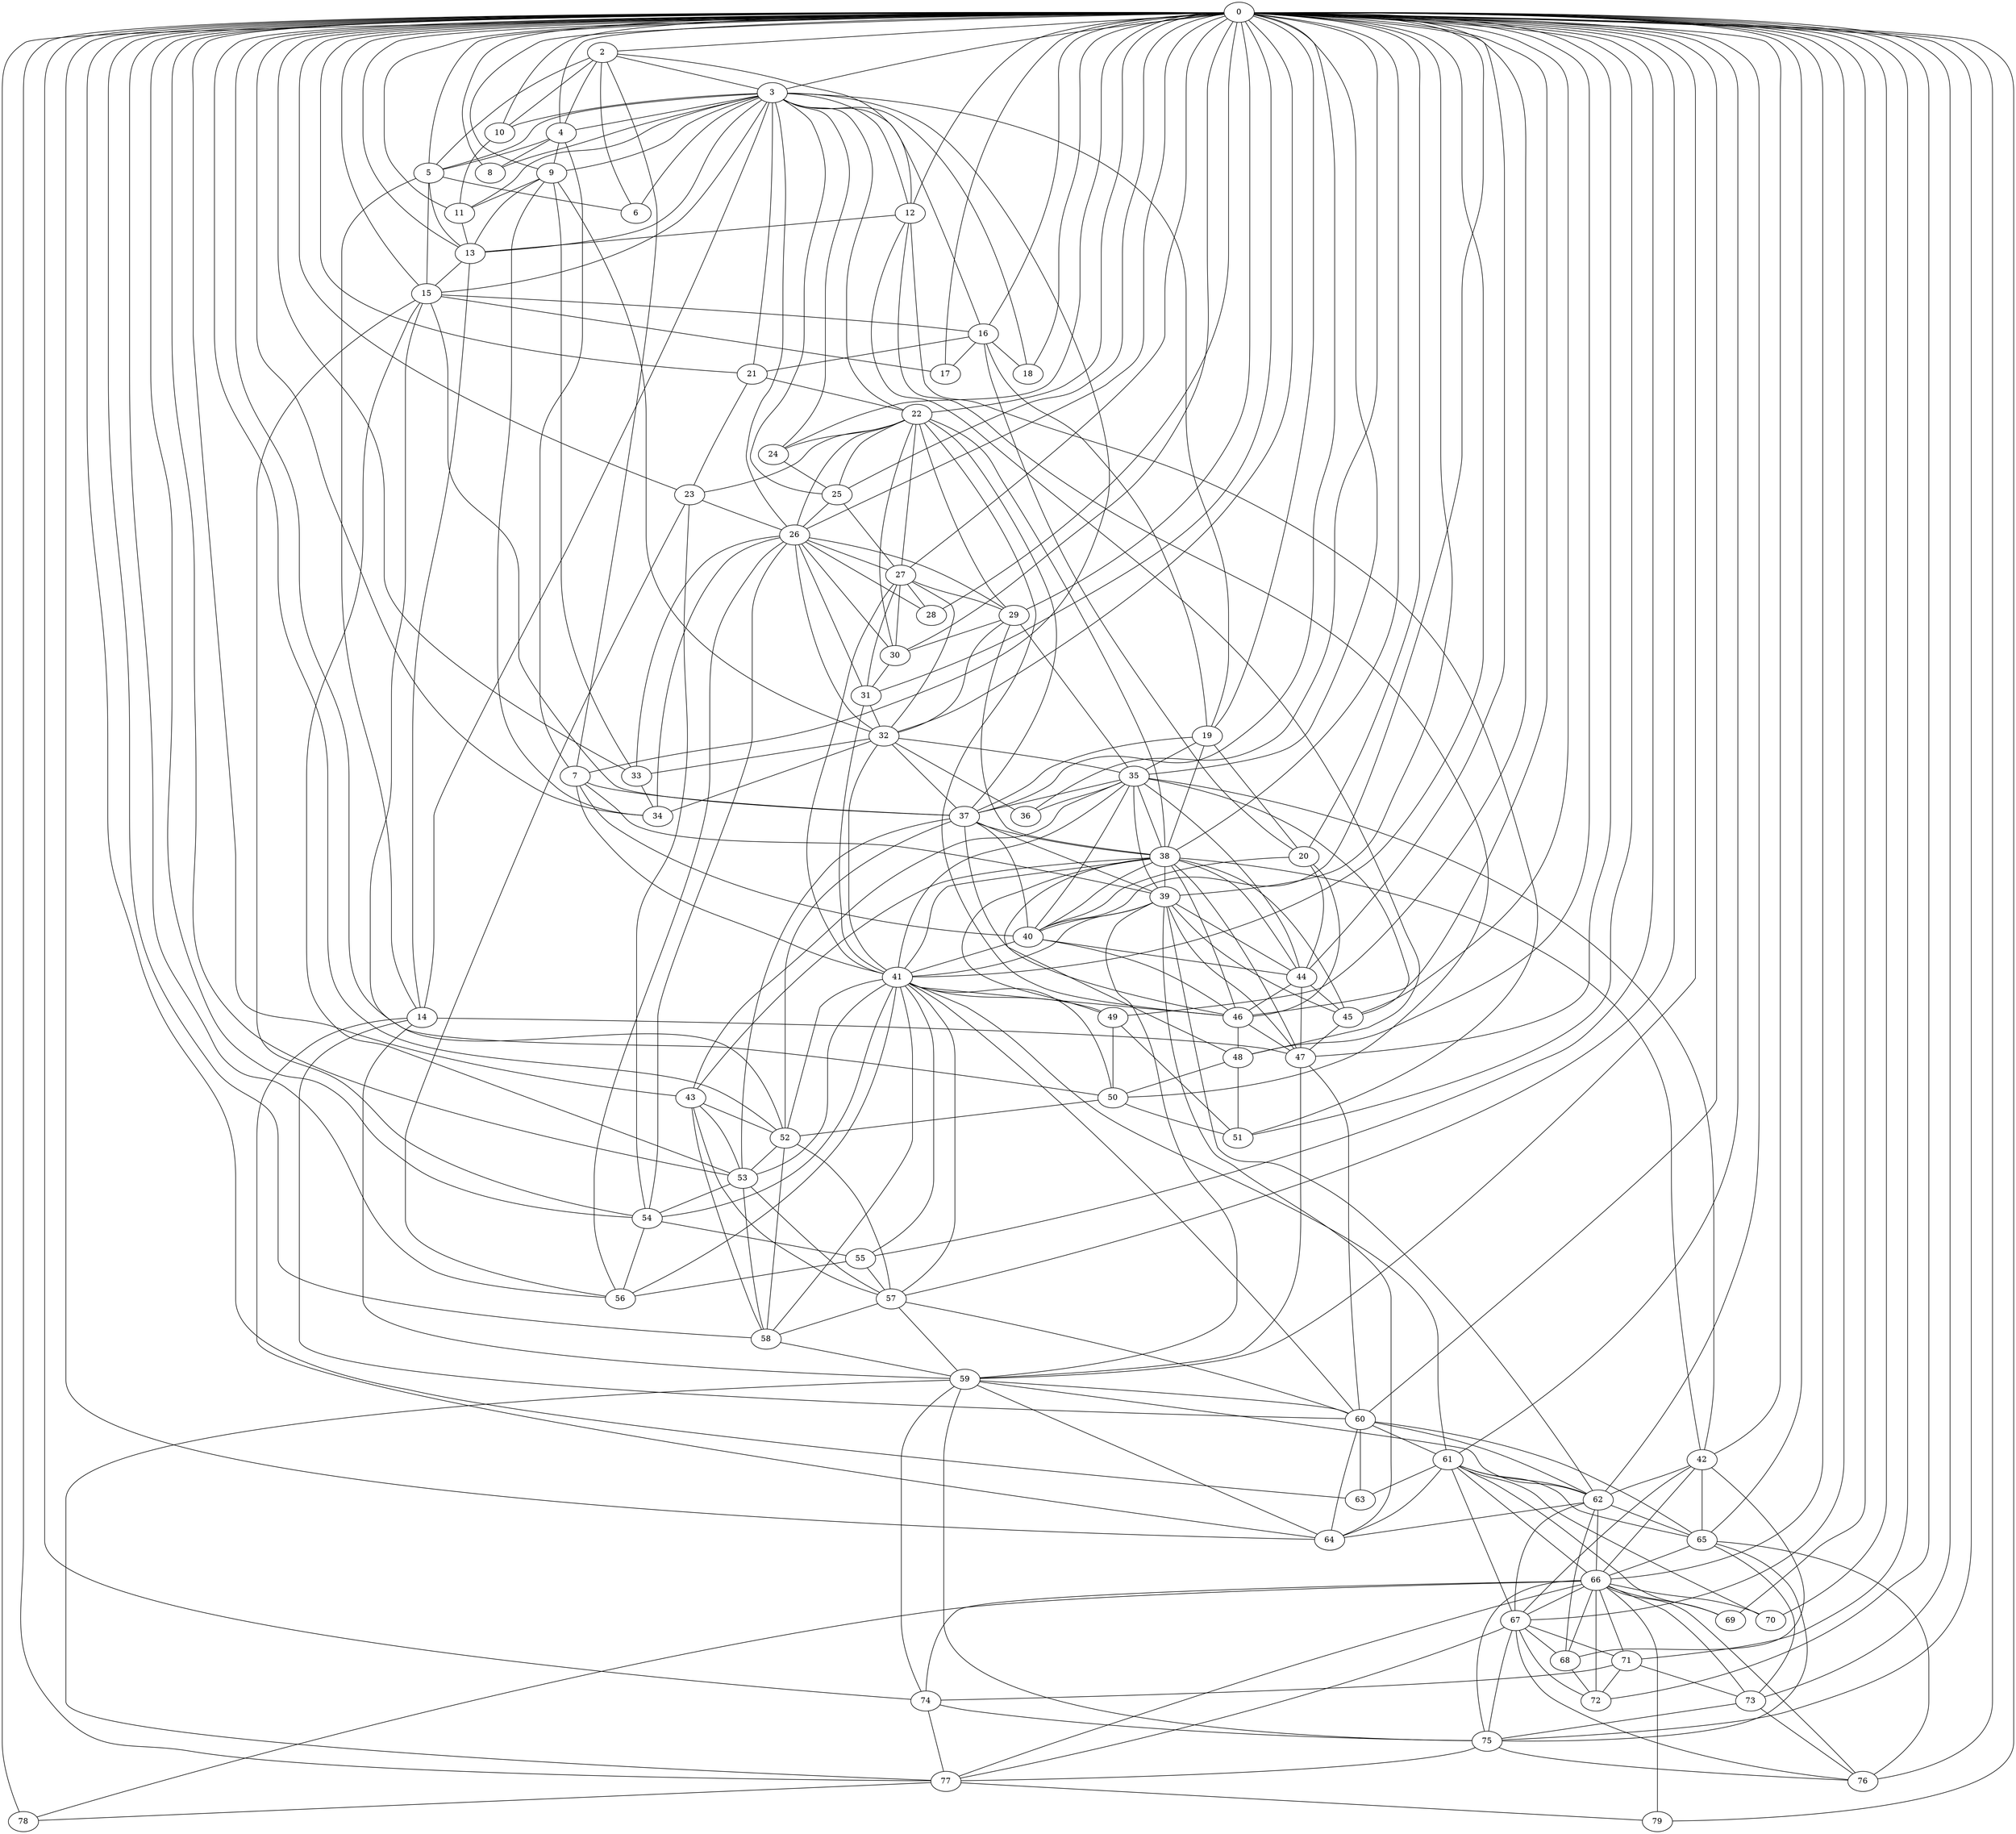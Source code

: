 graph G {
   0 -- 12
   0 -- 4
   0 -- 11
   0 -- 67
   0 -- 3
   0 -- 10
   0 -- 66
   0 -- 2
   0 -- 69
   0 -- 5
   0 -- 8
   0 -- 9
   0 -- 13
   0 -- 15
   0 -- 16
   0 -- 17
   0 -- 18
   0 -- 19
   0 -- 20
   0 -- 21
   0 -- 22
   0 -- 23
   0 -- 24
   0 -- 25
   0 -- 26
   0 -- 27
   0 -- 28
   0 -- 29
   0 -- 30
   0 -- 31
   0 -- 32
   0 -- 33
   0 -- 34
   0 -- 35
   0 -- 36
   0 -- 37
   0 -- 38
   0 -- 39
   0 -- 40
   0 -- 41
   0 -- 42
   0 -- 43
   0 -- 44
   0 -- 45
   0 -- 46
   0 -- 47
   0 -- 48
   0 -- 49
   0 -- 50
   0 -- 51
   0 -- 52
   0 -- 53
   0 -- 54
   0 -- 55
   0 -- 56
   0 -- 57
   0 -- 58
   0 -- 59
   0 -- 60
   0 -- 61
   0 -- 62
   0 -- 63
   0 -- 64
   0 -- 65
   0 -- 70
   0 -- 71
   0 -- 72
   0 -- 73
   0 -- 74
   0 -- 75
   0 -- 76
   0 -- 77
   0 -- 78
   0 -- 79
   2 -- 12
   2 -- 4
   2 -- 3
   2 -- 5
   2 -- 6
   2 -- 7
   2 -- 10
   3 -- 8
   3 -- 4
   3 -- 10
   3 -- 5
   3 -- 6
   3 -- 7
   3 -- 9
   3 -- 11
   3 -- 12
   3 -- 13
   3 -- 14
   3 -- 15
   3 -- 16
   3 -- 18
   3 -- 19
   3 -- 21
   3 -- 22
   3 -- 24
   3 -- 25
   3 -- 26
   4 -- 8
   4 -- 5
   4 -- 7
   4 -- 9
   5 -- 14
   5 -- 6
   5 -- 13
   5 -- 15
   7 -- 41
   7 -- 39
   7 -- 40
   7 -- 37
   9 -- 32
   9 -- 11
   9 -- 13
   9 -- 33
   9 -- 34
   10 -- 11
   11 -- 13
   12 -- 48
   12 -- 51
   12 -- 50
   12 -- 13
   13 -- 14
   13 -- 15
   14 -- 59
   14 -- 60
   14 -- 47
   14 -- 64
   15 -- 37
   15 -- 53
   15 -- 16
   15 -- 17
   15 -- 52
   15 -- 54
   16 -- 19
   16 -- 17
   16 -- 18
   16 -- 20
   16 -- 21
   19 -- 35
   19 -- 20
   19 -- 37
   19 -- 38
   20 -- 40
   20 -- 46
   20 -- 44
   21 -- 22
   21 -- 23
   22 -- 24
   22 -- 29
   22 -- 23
   22 -- 25
   22 -- 26
   22 -- 30
   22 -- 27
   22 -- 46
   22 -- 37
   22 -- 38
   23 -- 56
   23 -- 54
   23 -- 26
   24 -- 25
   25 -- 26
   25 -- 27
   26 -- 30
   26 -- 27
   26 -- 28
   26 -- 29
   26 -- 31
   26 -- 32
   26 -- 33
   26 -- 34
   26 -- 56
   26 -- 54
   27 -- 32
   27 -- 28
   27 -- 29
   27 -- 30
   27 -- 31
   27 -- 41
   29 -- 32
   29 -- 35
   29 -- 38
   29 -- 30
   30 -- 31
   31 -- 32
   31 -- 41
   32 -- 34
   32 -- 37
   32 -- 33
   32 -- 35
   32 -- 36
   32 -- 41
   33 -- 34
   35 -- 40
   35 -- 37
   35 -- 36
   35 -- 38
   35 -- 39
   35 -- 41
   35 -- 42
   35 -- 43
   35 -- 44
   35 -- 45
   37 -- 40
   37 -- 38
   37 -- 39
   37 -- 46
   37 -- 52
   37 -- 53
   38 -- 40
   38 -- 39
   38 -- 41
   38 -- 42
   38 -- 43
   38 -- 44
   38 -- 45
   38 -- 46
   38 -- 47
   38 -- 48
   38 -- 49
   39 -- 40
   39 -- 64
   39 -- 41
   39 -- 45
   39 -- 44
   39 -- 47
   39 -- 62
   39 -- 59
   40 -- 46
   40 -- 41
   40 -- 44
   41 -- 46
   41 -- 49
   41 -- 50
   41 -- 52
   41 -- 53
   41 -- 54
   41 -- 55
   41 -- 56
   41 -- 57
   41 -- 58
   41 -- 61
   41 -- 60
   42 -- 67
   42 -- 62
   42 -- 66
   42 -- 68
   42 -- 65
   43 -- 52
   43 -- 53
   43 -- 57
   43 -- 58
   44 -- 46
   44 -- 47
   44 -- 45
   45 -- 47
   46 -- 47
   46 -- 48
   47 -- 60
   47 -- 59
   48 -- 50
   48 -- 51
   49 -- 50
   49 -- 51
   50 -- 51
   50 -- 52
   52 -- 58
   52 -- 53
   52 -- 57
   53 -- 57
   53 -- 54
   53 -- 58
   54 -- 55
   54 -- 56
   55 -- 56
   55 -- 57
   57 -- 59
   57 -- 60
   57 -- 58
   58 -- 59
   59 -- 64
   59 -- 62
   59 -- 60
   59 -- 74
   59 -- 75
   59 -- 77
   60 -- 64
   60 -- 61
   60 -- 62
   60 -- 63
   60 -- 65
   61 -- 64
   61 -- 65
   61 -- 62
   61 -- 63
   61 -- 66
   61 -- 67
   61 -- 69
   61 -- 70
   62 -- 64
   62 -- 67
   62 -- 66
   62 -- 68
   62 -- 65
   65 -- 76
   65 -- 66
   65 -- 75
   65 -- 73
   66 -- 69
   66 -- 70
   66 -- 67
   66 -- 68
   66 -- 71
   66 -- 72
   66 -- 73
   66 -- 74
   66 -- 75
   66 -- 76
   66 -- 77
   66 -- 78
   66 -- 79
   67 -- 72
   67 -- 71
   67 -- 68
   67 -- 75
   67 -- 76
   67 -- 77
   68 -- 72
   71 -- 72
   71 -- 74
   71 -- 73
   73 -- 75
   73 -- 76
   74 -- 75
   74 -- 77
   75 -- 76
   75 -- 77
   77 -- 78
   77 -- 79
}
